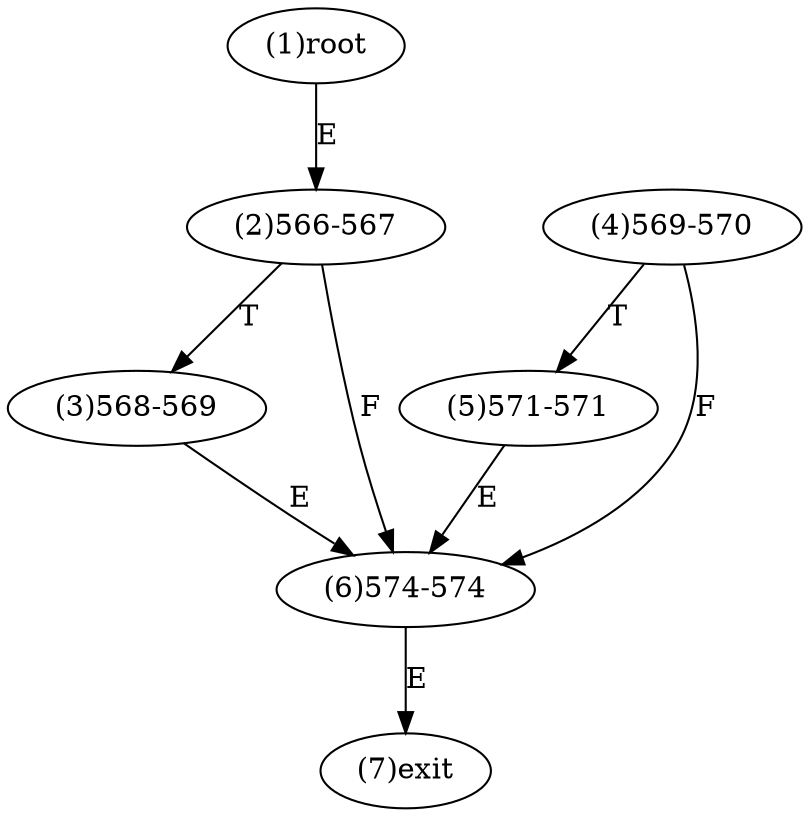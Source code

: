 digraph "" { 
1[ label="(1)root"];
2[ label="(2)566-567"];
3[ label="(3)568-569"];
4[ label="(4)569-570"];
5[ label="(5)571-571"];
6[ label="(6)574-574"];
7[ label="(7)exit"];
1->2[ label="E"];
2->6[ label="F"];
2->3[ label="T"];
3->6[ label="E"];
4->6[ label="F"];
4->5[ label="T"];
5->6[ label="E"];
6->7[ label="E"];
}